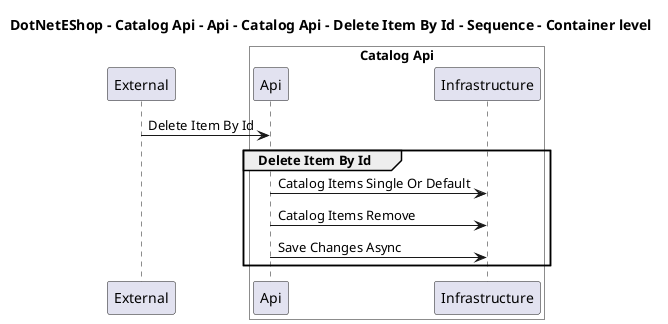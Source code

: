 @startuml

title DotNetEShop - Catalog Api - Api - Catalog Api - Delete Item By Id - Sequence - Container level

participant "External" as C4InterFlow.SoftwareSystems.ExternalSystem

box "Catalog Api" #White
    participant "Api" as DotNetEShop.SoftwareSystems.CatalogApi.Containers.Api
    participant "Infrastructure" as DotNetEShop.SoftwareSystems.CatalogApi.Containers.Infrastructure
end box


C4InterFlow.SoftwareSystems.ExternalSystem -> DotNetEShop.SoftwareSystems.CatalogApi.Containers.Api : Delete Item By Id
group Delete Item By Id
DotNetEShop.SoftwareSystems.CatalogApi.Containers.Api -> DotNetEShop.SoftwareSystems.CatalogApi.Containers.Infrastructure : Catalog Items Single Or Default
DotNetEShop.SoftwareSystems.CatalogApi.Containers.Api -> DotNetEShop.SoftwareSystems.CatalogApi.Containers.Infrastructure : Catalog Items Remove
DotNetEShop.SoftwareSystems.CatalogApi.Containers.Api -> DotNetEShop.SoftwareSystems.CatalogApi.Containers.Infrastructure : Save Changes Async
end


@enduml
